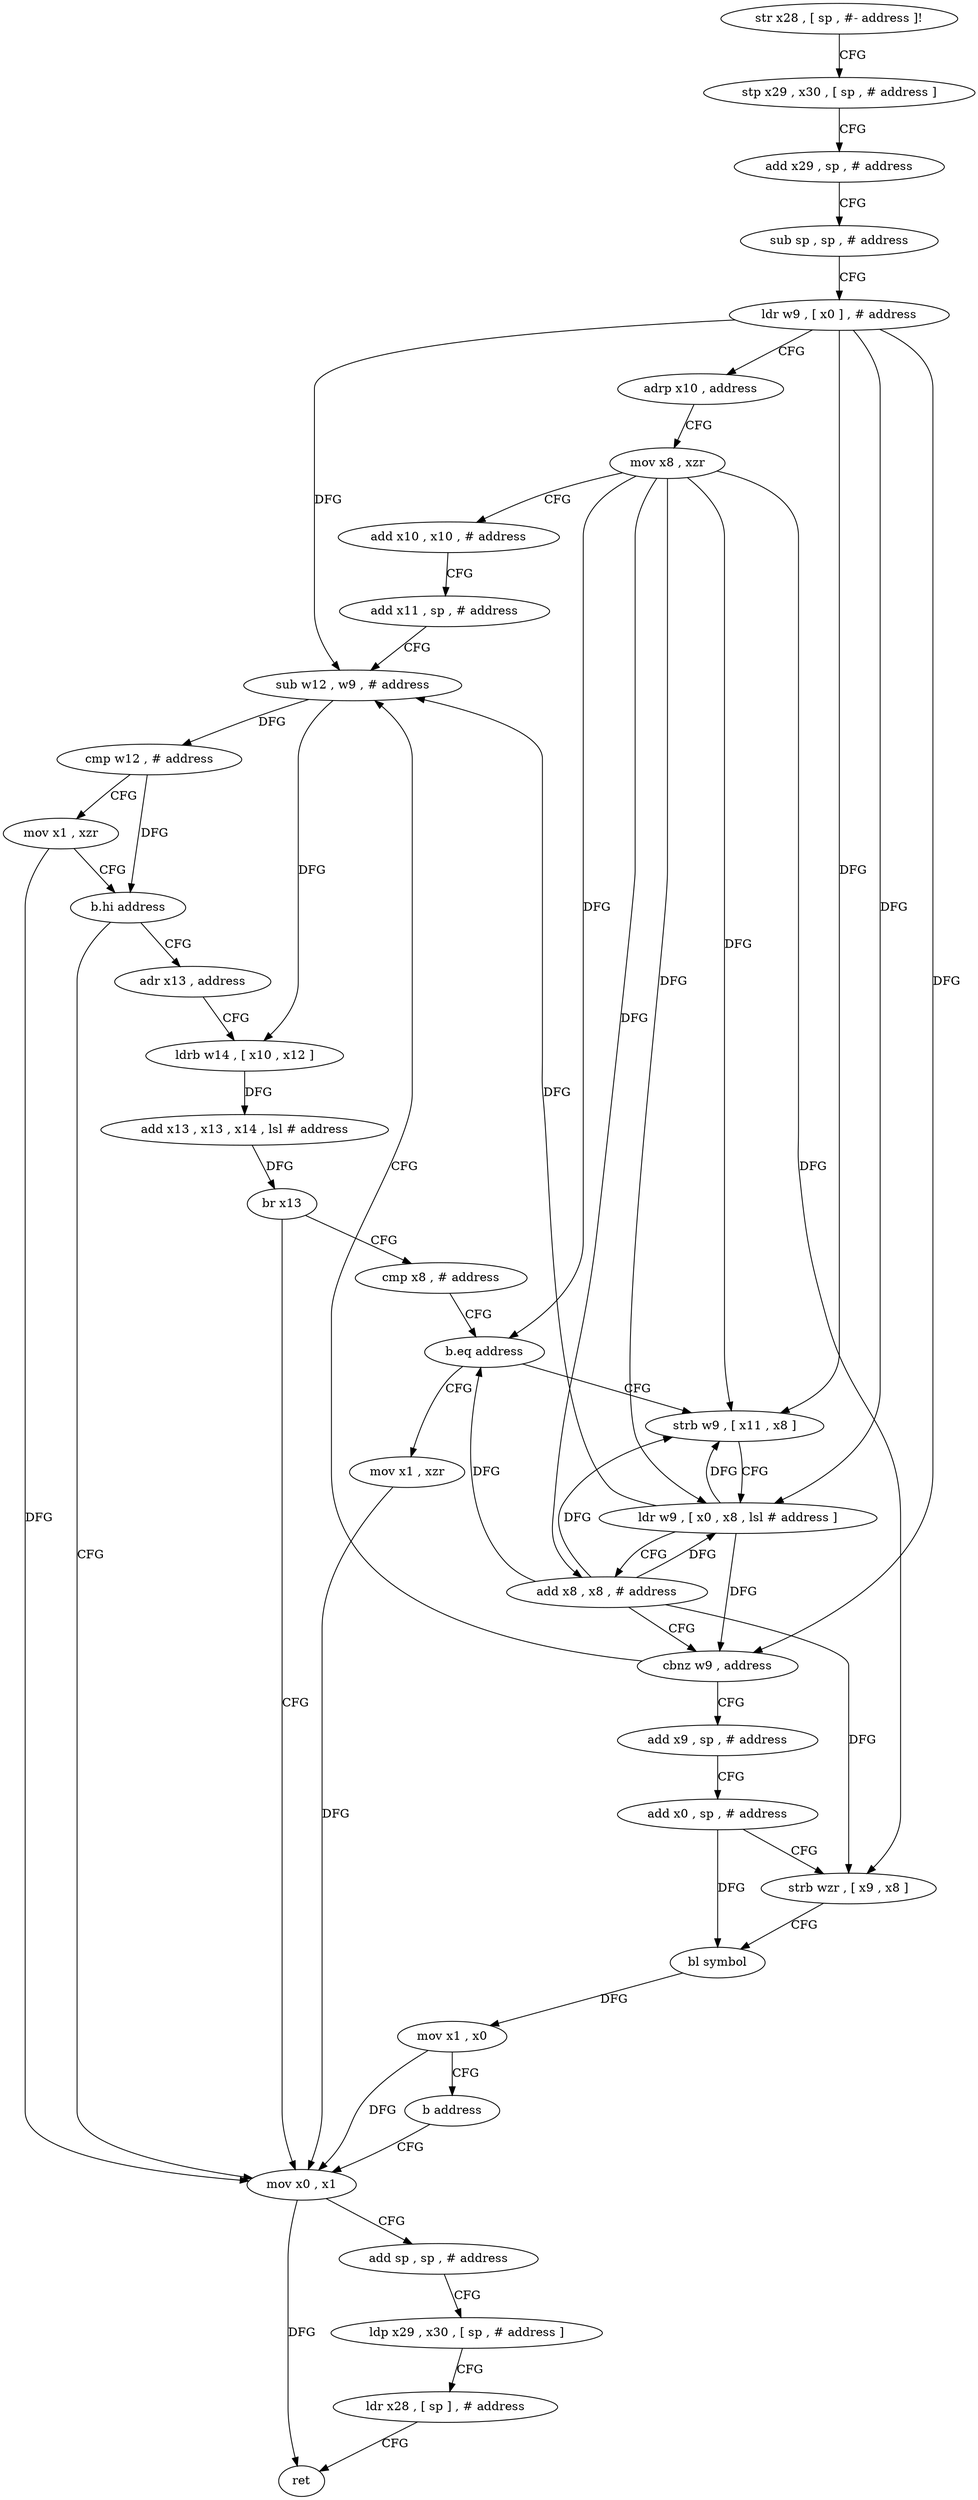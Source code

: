 digraph "func" {
"4280704" [label = "str x28 , [ sp , #- address ]!" ]
"4280708" [label = "stp x29 , x30 , [ sp , # address ]" ]
"4280712" [label = "add x29 , sp , # address" ]
"4280716" [label = "sub sp , sp , # address" ]
"4280720" [label = "ldr w9 , [ x0 ] , # address" ]
"4280724" [label = "adrp x10 , address" ]
"4280728" [label = "mov x8 , xzr" ]
"4280732" [label = "add x10 , x10 , # address" ]
"4280736" [label = "add x11 , sp , # address" ]
"4280740" [label = "sub w12 , w9 , # address" ]
"4280824" [label = "mov x0 , x1" ]
"4280828" [label = "add sp , sp , # address" ]
"4280832" [label = "ldp x29 , x30 , [ sp , # address ]" ]
"4280836" [label = "ldr x28 , [ sp ] , # address" ]
"4280840" [label = "ret" ]
"4280756" [label = "adr x13 , address" ]
"4280760" [label = "ldrb w14 , [ x10 , x12 ]" ]
"4280764" [label = "add x13 , x13 , x14 , lsl # address" ]
"4280768" [label = "br x13" ]
"4280772" [label = "cmp x8 , # address" ]
"4280776" [label = "b.eq address" ]
"4280820" [label = "mov x1 , xzr" ]
"4280780" [label = "strb w9 , [ x11 , x8 ]" ]
"4280784" [label = "ldr w9 , [ x0 , x8 , lsl # address ]" ]
"4280788" [label = "add x8 , x8 , # address" ]
"4280792" [label = "cbnz w9 , address" ]
"4280796" [label = "add x9 , sp , # address" ]
"4280744" [label = "cmp w12 , # address" ]
"4280748" [label = "mov x1 , xzr" ]
"4280752" [label = "b.hi address" ]
"4280800" [label = "add x0 , sp , # address" ]
"4280804" [label = "strb wzr , [ x9 , x8 ]" ]
"4280808" [label = "bl symbol" ]
"4280812" [label = "mov x1 , x0" ]
"4280816" [label = "b address" ]
"4280704" -> "4280708" [ label = "CFG" ]
"4280708" -> "4280712" [ label = "CFG" ]
"4280712" -> "4280716" [ label = "CFG" ]
"4280716" -> "4280720" [ label = "CFG" ]
"4280720" -> "4280724" [ label = "CFG" ]
"4280720" -> "4280740" [ label = "DFG" ]
"4280720" -> "4280780" [ label = "DFG" ]
"4280720" -> "4280792" [ label = "DFG" ]
"4280720" -> "4280784" [ label = "DFG" ]
"4280724" -> "4280728" [ label = "CFG" ]
"4280728" -> "4280732" [ label = "CFG" ]
"4280728" -> "4280776" [ label = "DFG" ]
"4280728" -> "4280780" [ label = "DFG" ]
"4280728" -> "4280784" [ label = "DFG" ]
"4280728" -> "4280788" [ label = "DFG" ]
"4280728" -> "4280804" [ label = "DFG" ]
"4280732" -> "4280736" [ label = "CFG" ]
"4280736" -> "4280740" [ label = "CFG" ]
"4280740" -> "4280744" [ label = "DFG" ]
"4280740" -> "4280760" [ label = "DFG" ]
"4280824" -> "4280828" [ label = "CFG" ]
"4280824" -> "4280840" [ label = "DFG" ]
"4280828" -> "4280832" [ label = "CFG" ]
"4280832" -> "4280836" [ label = "CFG" ]
"4280836" -> "4280840" [ label = "CFG" ]
"4280756" -> "4280760" [ label = "CFG" ]
"4280760" -> "4280764" [ label = "DFG" ]
"4280764" -> "4280768" [ label = "DFG" ]
"4280768" -> "4280772" [ label = "CFG" ]
"4280768" -> "4280824" [ label = "CFG" ]
"4280772" -> "4280776" [ label = "CFG" ]
"4280776" -> "4280820" [ label = "CFG" ]
"4280776" -> "4280780" [ label = "CFG" ]
"4280820" -> "4280824" [ label = "DFG" ]
"4280780" -> "4280784" [ label = "CFG" ]
"4280784" -> "4280788" [ label = "CFG" ]
"4280784" -> "4280740" [ label = "DFG" ]
"4280784" -> "4280780" [ label = "DFG" ]
"4280784" -> "4280792" [ label = "DFG" ]
"4280788" -> "4280792" [ label = "CFG" ]
"4280788" -> "4280776" [ label = "DFG" ]
"4280788" -> "4280784" [ label = "DFG" ]
"4280788" -> "4280780" [ label = "DFG" ]
"4280788" -> "4280804" [ label = "DFG" ]
"4280792" -> "4280740" [ label = "CFG" ]
"4280792" -> "4280796" [ label = "CFG" ]
"4280796" -> "4280800" [ label = "CFG" ]
"4280744" -> "4280748" [ label = "CFG" ]
"4280744" -> "4280752" [ label = "DFG" ]
"4280748" -> "4280752" [ label = "CFG" ]
"4280748" -> "4280824" [ label = "DFG" ]
"4280752" -> "4280824" [ label = "CFG" ]
"4280752" -> "4280756" [ label = "CFG" ]
"4280800" -> "4280804" [ label = "CFG" ]
"4280800" -> "4280808" [ label = "DFG" ]
"4280804" -> "4280808" [ label = "CFG" ]
"4280808" -> "4280812" [ label = "DFG" ]
"4280812" -> "4280816" [ label = "CFG" ]
"4280812" -> "4280824" [ label = "DFG" ]
"4280816" -> "4280824" [ label = "CFG" ]
}
